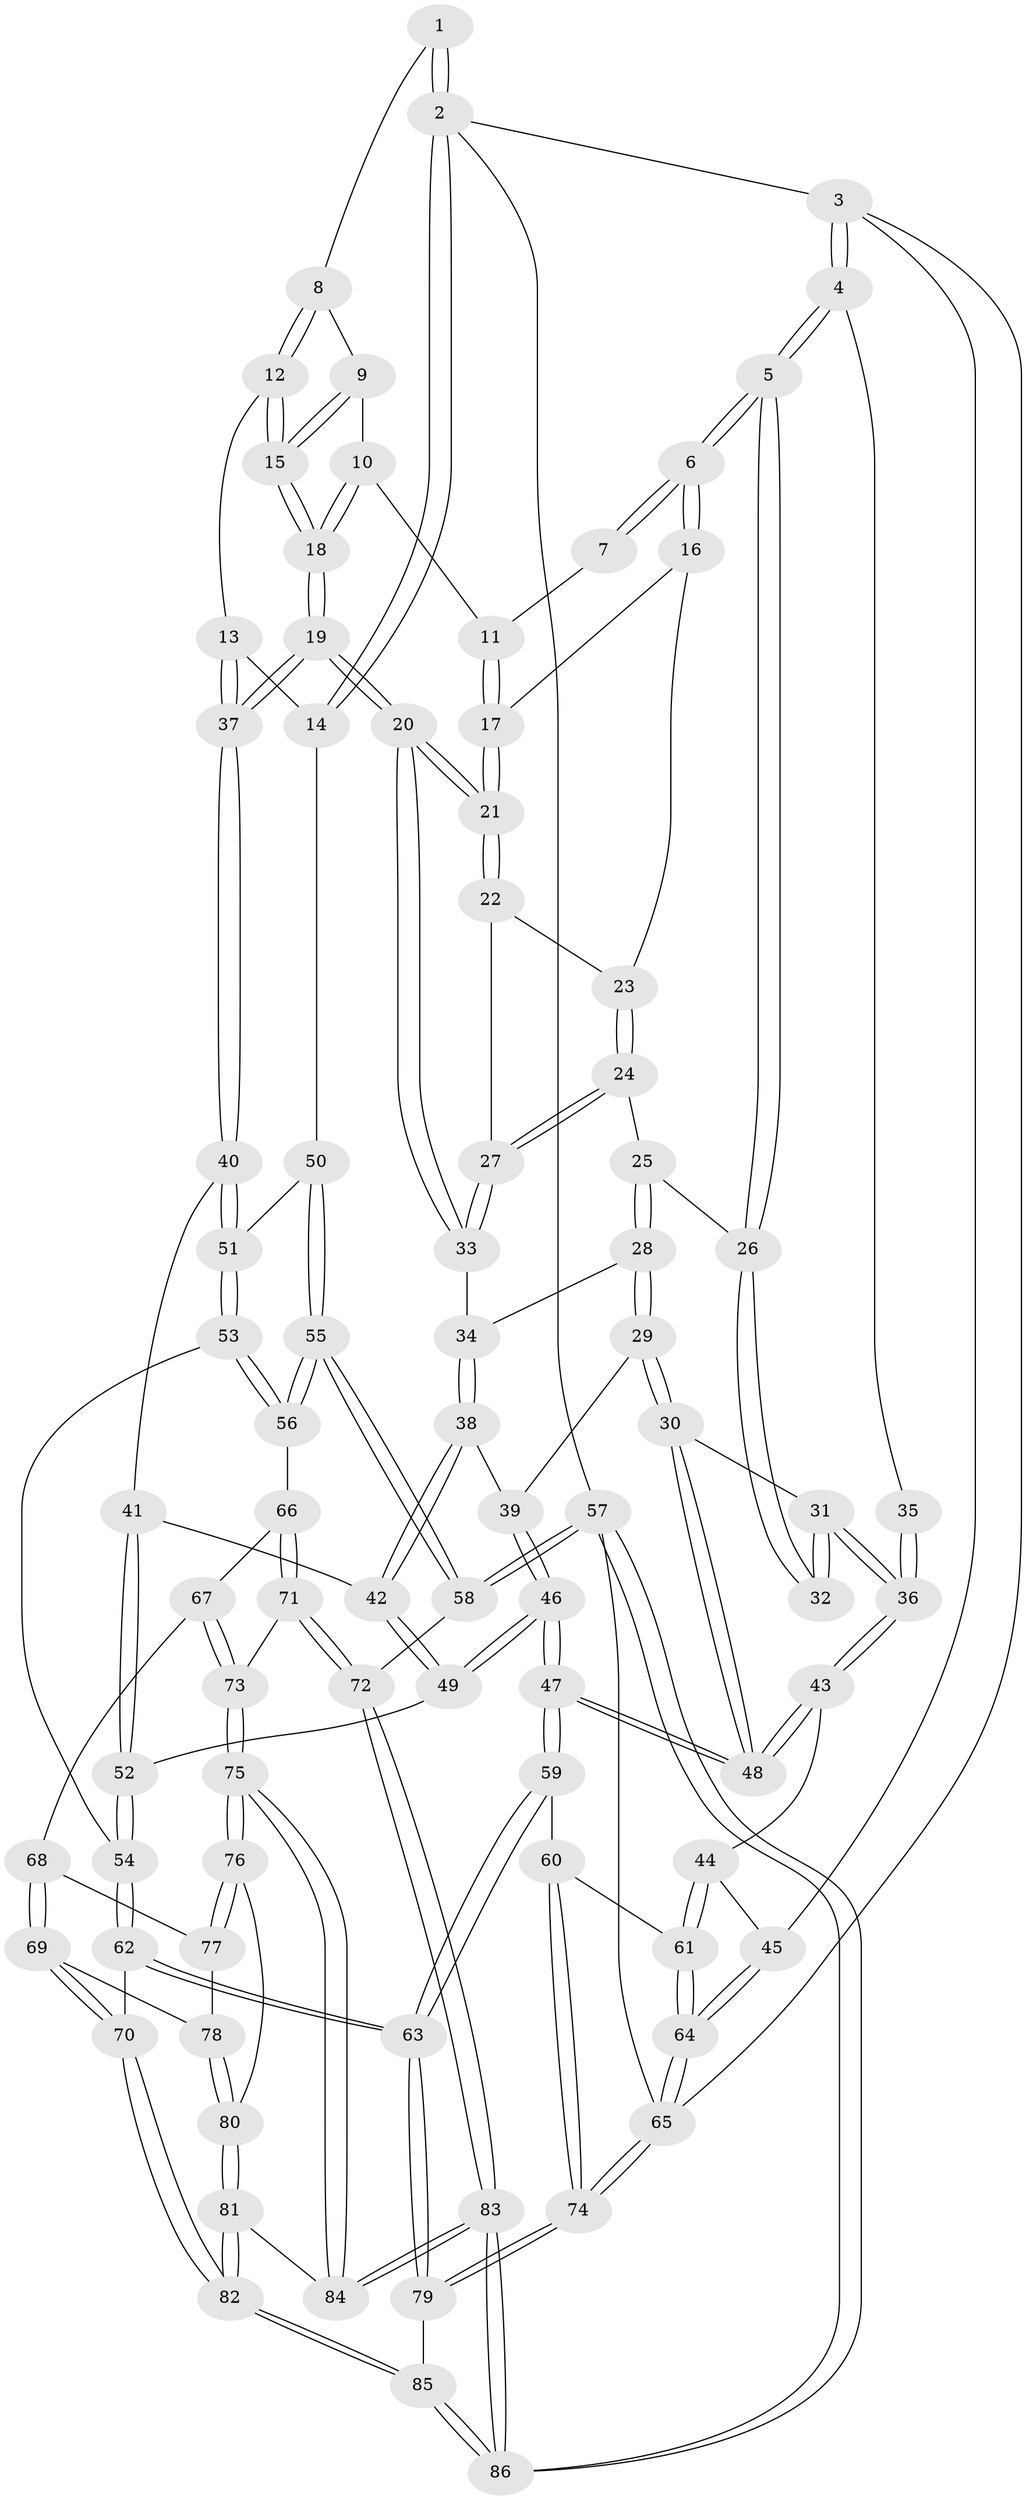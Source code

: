 // Generated by graph-tools (version 1.1) at 2025/27/03/09/25 03:27:10]
// undirected, 86 vertices, 212 edges
graph export_dot {
graph [start="1"]
  node [color=gray90,style=filled];
  1 [pos="+0.7240123603013938+0"];
  2 [pos="+1+0"];
  3 [pos="+0+0"];
  4 [pos="+0+0"];
  5 [pos="+0+0"];
  6 [pos="+0+0"];
  7 [pos="+0.5933059683477742+0"];
  8 [pos="+0.7531162629305843+0"];
  9 [pos="+0.7378742798691357+0"];
  10 [pos="+0.6408026086923116+0.10949004980764189"];
  11 [pos="+0.5452675425885599+0"];
  12 [pos="+0.8521663956632443+0.11161967551297368"];
  13 [pos="+1+0.15318276157424426"];
  14 [pos="+1+0.15098832890648411"];
  15 [pos="+0.6785298671984185+0.2900192289551074"];
  16 [pos="+0.34284950751903337+0.12800094357980868"];
  17 [pos="+0.482287602047295+0.09448427021371977"];
  18 [pos="+0.6757784808635054+0.2938730245229607"];
  19 [pos="+0.6695733935165448+0.30890601088134134"];
  20 [pos="+0.6573892034677155+0.30330142878907795"];
  21 [pos="+0.6444773210317566+0.2931252086471399"];
  22 [pos="+0.4235388858908024+0.235526030908624"];
  23 [pos="+0.342851998390135+0.13852148429675082"];
  24 [pos="+0.2843793621893925+0.2756466979994244"];
  25 [pos="+0.27677304388240714+0.28220927776566285"];
  26 [pos="+0.16932021385769863+0.2464473454513319"];
  27 [pos="+0.4050919249098458+0.33202991427282086"];
  28 [pos="+0.26132237569723166+0.34179978120482746"];
  29 [pos="+0.2264539174822298+0.418286056995505"];
  30 [pos="+0.18594834443181066+0.43525038434579744"];
  31 [pos="+0.1342932799266004+0.43869128676453656"];
  32 [pos="+0.1267633938579102+0.34521104308182116"];
  33 [pos="+0.4113809775368013+0.3414876312828879"];
  34 [pos="+0.3997600862397135+0.38483466536212846"];
  35 [pos="+0+0.13170117008239882"];
  36 [pos="+0.11911334199950199+0.4469719538894894"];
  37 [pos="+0.6835378237147703+0.3433206130644935"];
  38 [pos="+0.3985585022376437+0.44205429276679703"];
  39 [pos="+0.32815045040857593+0.4641139266271751"];
  40 [pos="+0.6946267226864496+0.4008311241429092"];
  41 [pos="+0.5886095046928145+0.4392223663501122"];
  42 [pos="+0.4423560596948449+0.4661243545269074"];
  43 [pos="+0.05512725068888491+0.48965107860282375"];
  44 [pos="+0.008378888381802679+0.5111376047658044"];
  45 [pos="+0+0.4939523145212591"];
  46 [pos="+0.3266576986003857+0.6988250391359537"];
  47 [pos="+0.3230660230369766+0.7041836679203902"];
  48 [pos="+0.28486105168937187+0.6516185428993244"];
  49 [pos="+0.4291969857338284+0.6178575896448488"];
  50 [pos="+1+0.35627021992761265"];
  51 [pos="+0.714677014590107+0.4294279019952936"];
  52 [pos="+0.4616076159407703+0.6141300488347213"];
  53 [pos="+0.737867760332037+0.5807447509034857"];
  54 [pos="+0.6143225794426879+0.639328677383865"];
  55 [pos="+1+0.5757868309094605"];
  56 [pos="+0.7409118290560948+0.5845161964569743"];
  57 [pos="+1+1"];
  58 [pos="+1+0.7642763734956937"];
  59 [pos="+0.3205381879543294+0.7144980128650219"];
  60 [pos="+0.1760460615707141+0.7234345462525406"];
  61 [pos="+0.1120864173080816+0.6843541129702306"];
  62 [pos="+0.5058819323728032+0.8073132393239815"];
  63 [pos="+0.3801098641287334+0.8328411720347293"];
  64 [pos="+0+1"];
  65 [pos="+0+1"];
  66 [pos="+0.7449377469615304+0.5981475993704835"];
  67 [pos="+0.7433314378881188+0.6636234534374681"];
  68 [pos="+0.7172140192461592+0.7552390596459424"];
  69 [pos="+0.6412755523551567+0.8363664329500453"];
  70 [pos="+0.6061418022621553+0.8454861078500292"];
  71 [pos="+1+0.7886510902169681"];
  72 [pos="+1+0.7971765637124305"];
  73 [pos="+0.8634587422414002+0.826254730784478"];
  74 [pos="+0+1"];
  75 [pos="+0.8179439852861143+0.8835289198397459"];
  76 [pos="+0.7976298636881435+0.8702131743037522"];
  77 [pos="+0.7688489493422228+0.8414386996597004"];
  78 [pos="+0.6914322387453836+0.8856170915281777"];
  79 [pos="+0.30789567581938454+1"];
  80 [pos="+0.6982813406714728+0.8970848749959032"];
  81 [pos="+0.7076332811080992+0.9353988844963885"];
  82 [pos="+0.6098519062824107+1"];
  83 [pos="+0.851128294398107+1"];
  84 [pos="+0.8278013884492034+0.9782413073440984"];
  85 [pos="+0.5286826789732714+1"];
  86 [pos="+0.878558617765778+1"];
  1 -- 2;
  1 -- 2;
  1 -- 8;
  2 -- 3;
  2 -- 14;
  2 -- 14;
  2 -- 57;
  3 -- 4;
  3 -- 4;
  3 -- 45;
  3 -- 65;
  4 -- 5;
  4 -- 5;
  4 -- 35;
  5 -- 6;
  5 -- 6;
  5 -- 26;
  5 -- 26;
  6 -- 7;
  6 -- 7;
  6 -- 16;
  6 -- 16;
  7 -- 11;
  8 -- 9;
  8 -- 12;
  8 -- 12;
  9 -- 10;
  9 -- 15;
  9 -- 15;
  10 -- 11;
  10 -- 18;
  10 -- 18;
  11 -- 17;
  11 -- 17;
  12 -- 13;
  12 -- 15;
  12 -- 15;
  13 -- 14;
  13 -- 37;
  13 -- 37;
  14 -- 50;
  15 -- 18;
  15 -- 18;
  16 -- 17;
  16 -- 23;
  17 -- 21;
  17 -- 21;
  18 -- 19;
  18 -- 19;
  19 -- 20;
  19 -- 20;
  19 -- 37;
  19 -- 37;
  20 -- 21;
  20 -- 21;
  20 -- 33;
  20 -- 33;
  21 -- 22;
  21 -- 22;
  22 -- 23;
  22 -- 27;
  23 -- 24;
  23 -- 24;
  24 -- 25;
  24 -- 27;
  24 -- 27;
  25 -- 26;
  25 -- 28;
  25 -- 28;
  26 -- 32;
  26 -- 32;
  27 -- 33;
  27 -- 33;
  28 -- 29;
  28 -- 29;
  28 -- 34;
  29 -- 30;
  29 -- 30;
  29 -- 39;
  30 -- 31;
  30 -- 48;
  30 -- 48;
  31 -- 32;
  31 -- 32;
  31 -- 36;
  31 -- 36;
  33 -- 34;
  34 -- 38;
  34 -- 38;
  35 -- 36;
  35 -- 36;
  36 -- 43;
  36 -- 43;
  37 -- 40;
  37 -- 40;
  38 -- 39;
  38 -- 42;
  38 -- 42;
  39 -- 46;
  39 -- 46;
  40 -- 41;
  40 -- 51;
  40 -- 51;
  41 -- 42;
  41 -- 52;
  41 -- 52;
  42 -- 49;
  42 -- 49;
  43 -- 44;
  43 -- 48;
  43 -- 48;
  44 -- 45;
  44 -- 61;
  44 -- 61;
  45 -- 64;
  45 -- 64;
  46 -- 47;
  46 -- 47;
  46 -- 49;
  46 -- 49;
  47 -- 48;
  47 -- 48;
  47 -- 59;
  47 -- 59;
  49 -- 52;
  50 -- 51;
  50 -- 55;
  50 -- 55;
  51 -- 53;
  51 -- 53;
  52 -- 54;
  52 -- 54;
  53 -- 54;
  53 -- 56;
  53 -- 56;
  54 -- 62;
  54 -- 62;
  55 -- 56;
  55 -- 56;
  55 -- 58;
  55 -- 58;
  56 -- 66;
  57 -- 58;
  57 -- 58;
  57 -- 86;
  57 -- 86;
  57 -- 65;
  58 -- 72;
  59 -- 60;
  59 -- 63;
  59 -- 63;
  60 -- 61;
  60 -- 74;
  60 -- 74;
  61 -- 64;
  61 -- 64;
  62 -- 63;
  62 -- 63;
  62 -- 70;
  63 -- 79;
  63 -- 79;
  64 -- 65;
  64 -- 65;
  65 -- 74;
  65 -- 74;
  66 -- 67;
  66 -- 71;
  66 -- 71;
  67 -- 68;
  67 -- 73;
  67 -- 73;
  68 -- 69;
  68 -- 69;
  68 -- 77;
  69 -- 70;
  69 -- 70;
  69 -- 78;
  70 -- 82;
  70 -- 82;
  71 -- 72;
  71 -- 72;
  71 -- 73;
  72 -- 83;
  72 -- 83;
  73 -- 75;
  73 -- 75;
  74 -- 79;
  74 -- 79;
  75 -- 76;
  75 -- 76;
  75 -- 84;
  75 -- 84;
  76 -- 77;
  76 -- 77;
  76 -- 80;
  77 -- 78;
  78 -- 80;
  78 -- 80;
  79 -- 85;
  80 -- 81;
  80 -- 81;
  81 -- 82;
  81 -- 82;
  81 -- 84;
  82 -- 85;
  82 -- 85;
  83 -- 84;
  83 -- 84;
  83 -- 86;
  83 -- 86;
  85 -- 86;
  85 -- 86;
}
